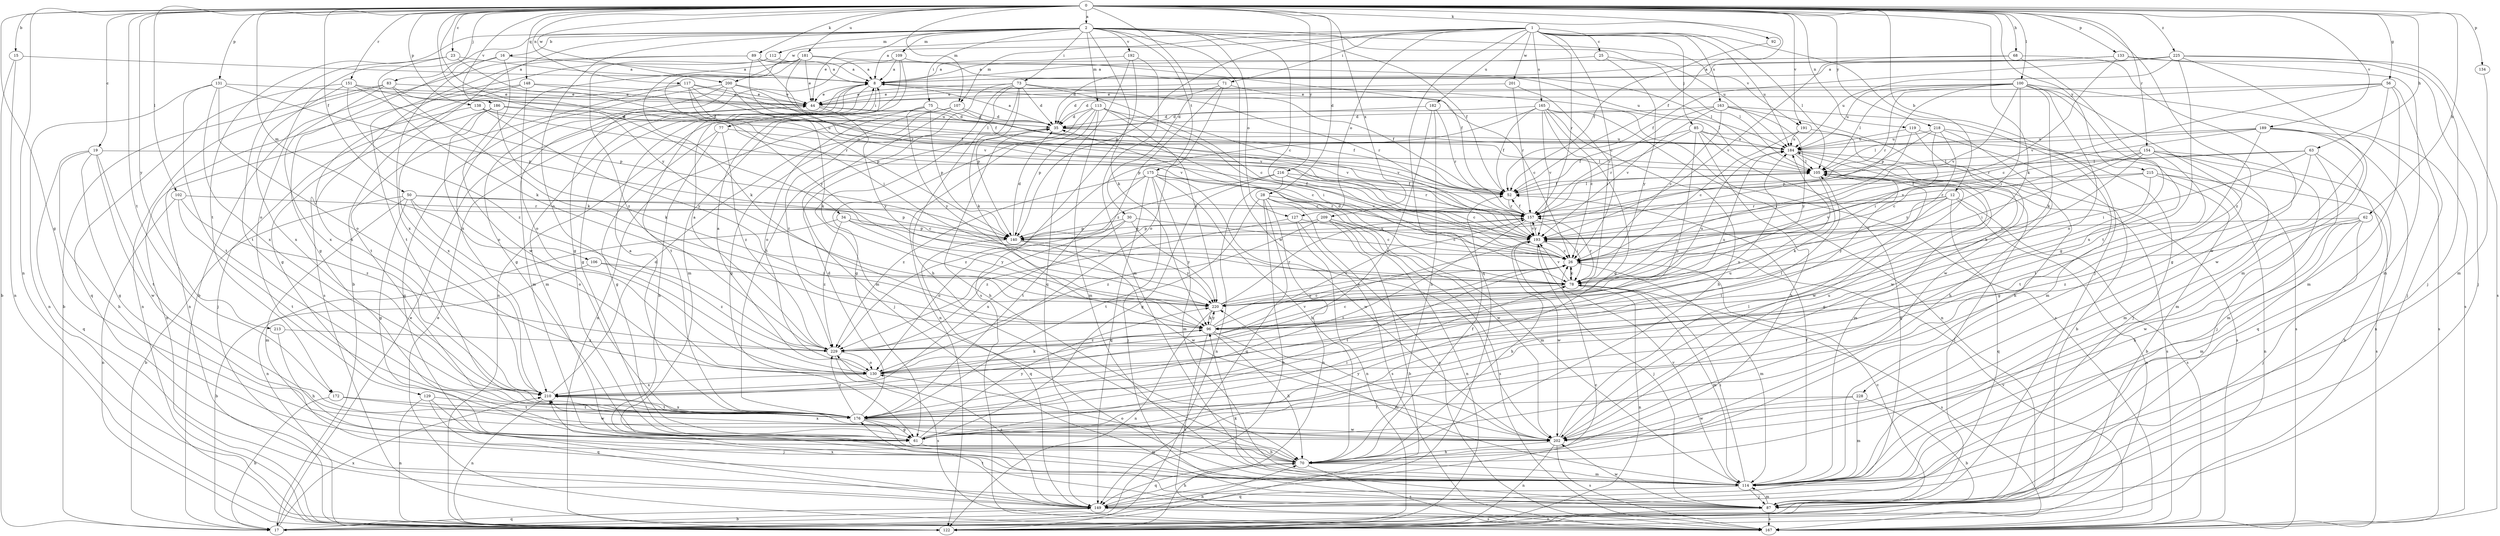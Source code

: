 strict digraph  {
0;
1;
2;
8;
12;
15;
16;
17;
19;
23;
25;
26;
28;
30;
34;
35;
44;
50;
52;
56;
61;
62;
63;
68;
70;
71;
73;
75;
77;
78;
83;
85;
87;
89;
92;
96;
100;
102;
105;
106;
107;
109;
112;
113;
114;
117;
119;
122;
127;
129;
130;
131;
133;
134;
138;
140;
148;
149;
151;
154;
157;
163;
165;
167;
172;
175;
176;
181;
182;
184;
186;
189;
191;
192;
193;
200;
201;
202;
209;
210;
213;
215;
216;
218;
220;
225;
228;
229;
0 -> 2  [label=a];
0 -> 12  [label=b];
0 -> 15  [label=b];
0 -> 19  [label=c];
0 -> 23  [label=c];
0 -> 28  [label=d];
0 -> 30  [label=d];
0 -> 34  [label=d];
0 -> 50  [label=f];
0 -> 52  [label=f];
0 -> 56  [label=g];
0 -> 61  [label=g];
0 -> 62  [label=h];
0 -> 63  [label=h];
0 -> 68  [label=h];
0 -> 83  [label=j];
0 -> 89  [label=k];
0 -> 92  [label=k];
0 -> 96  [label=k];
0 -> 100  [label=l];
0 -> 102  [label=l];
0 -> 106  [label=m];
0 -> 107  [label=m];
0 -> 117  [label=n];
0 -> 119  [label=n];
0 -> 122  [label=n];
0 -> 131  [label=p];
0 -> 133  [label=p];
0 -> 134  [label=p];
0 -> 138  [label=p];
0 -> 148  [label=q];
0 -> 151  [label=r];
0 -> 154  [label=r];
0 -> 172  [label=t];
0 -> 181  [label=u];
0 -> 186  [label=v];
0 -> 189  [label=v];
0 -> 191  [label=v];
0 -> 200  [label=w];
0 -> 209  [label=x];
0 -> 213  [label=y];
0 -> 215  [label=y];
0 -> 216  [label=y];
0 -> 218  [label=y];
0 -> 220  [label=y];
0 -> 225  [label=z];
0 -> 228  [label=z];
1 -> 8  [label=a];
1 -> 25  [label=c];
1 -> 26  [label=c];
1 -> 71  [label=i];
1 -> 85  [label=j];
1 -> 87  [label=j];
1 -> 105  [label=l];
1 -> 107  [label=m];
1 -> 127  [label=o];
1 -> 140  [label=p];
1 -> 149  [label=q];
1 -> 157  [label=r];
1 -> 163  [label=s];
1 -> 165  [label=s];
1 -> 182  [label=u];
1 -> 184  [label=u];
1 -> 200  [label=w];
1 -> 201  [label=w];
2 -> 16  [label=b];
2 -> 17  [label=b];
2 -> 26  [label=c];
2 -> 44  [label=e];
2 -> 52  [label=f];
2 -> 73  [label=i];
2 -> 75  [label=i];
2 -> 96  [label=k];
2 -> 109  [label=m];
2 -> 112  [label=m];
2 -> 113  [label=m];
2 -> 127  [label=o];
2 -> 129  [label=o];
2 -> 130  [label=o];
2 -> 172  [label=t];
2 -> 175  [label=t];
2 -> 184  [label=u];
2 -> 191  [label=v];
2 -> 192  [label=v];
2 -> 202  [label=w];
8 -> 44  [label=e];
8 -> 61  [label=g];
8 -> 77  [label=i];
8 -> 105  [label=l];
8 -> 114  [label=m];
8 -> 157  [label=r];
8 -> 176  [label=t];
12 -> 26  [label=c];
12 -> 122  [label=n];
12 -> 149  [label=q];
12 -> 157  [label=r];
12 -> 167  [label=s];
12 -> 193  [label=v];
12 -> 220  [label=y];
15 -> 8  [label=a];
15 -> 17  [label=b];
15 -> 122  [label=n];
16 -> 8  [label=a];
16 -> 61  [label=g];
16 -> 202  [label=w];
16 -> 210  [label=x];
17 -> 44  [label=e];
17 -> 70  [label=h];
17 -> 149  [label=q];
17 -> 210  [label=x];
19 -> 61  [label=g];
19 -> 70  [label=h];
19 -> 105  [label=l];
19 -> 149  [label=q];
19 -> 176  [label=t];
19 -> 202  [label=w];
23 -> 8  [label=a];
23 -> 96  [label=k];
23 -> 157  [label=r];
23 -> 176  [label=t];
25 -> 8  [label=a];
25 -> 105  [label=l];
25 -> 220  [label=y];
26 -> 78  [label=i];
26 -> 114  [label=m];
26 -> 176  [label=t];
28 -> 17  [label=b];
28 -> 114  [label=m];
28 -> 122  [label=n];
28 -> 149  [label=q];
28 -> 157  [label=r];
28 -> 167  [label=s];
28 -> 176  [label=t];
28 -> 202  [label=w];
30 -> 26  [label=c];
30 -> 130  [label=o];
30 -> 140  [label=p];
30 -> 210  [label=x];
30 -> 220  [label=y];
34 -> 78  [label=i];
34 -> 122  [label=n];
34 -> 140  [label=p];
34 -> 220  [label=y];
34 -> 229  [label=z];
35 -> 8  [label=a];
35 -> 26  [label=c];
35 -> 70  [label=h];
35 -> 184  [label=u];
44 -> 35  [label=d];
44 -> 52  [label=f];
44 -> 220  [label=y];
50 -> 17  [label=b];
50 -> 26  [label=c];
50 -> 61  [label=g];
50 -> 114  [label=m];
50 -> 130  [label=o];
50 -> 140  [label=p];
50 -> 157  [label=r];
52 -> 105  [label=l];
52 -> 157  [label=r];
56 -> 26  [label=c];
56 -> 35  [label=d];
56 -> 44  [label=e];
56 -> 87  [label=j];
56 -> 114  [label=m];
56 -> 202  [label=w];
61 -> 70  [label=h];
61 -> 78  [label=i];
61 -> 220  [label=y];
62 -> 70  [label=h];
62 -> 87  [label=j];
62 -> 114  [label=m];
62 -> 193  [label=v];
62 -> 202  [label=w];
62 -> 229  [label=z];
63 -> 78  [label=i];
63 -> 105  [label=l];
63 -> 114  [label=m];
63 -> 149  [label=q];
63 -> 176  [label=t];
63 -> 193  [label=v];
68 -> 8  [label=a];
68 -> 61  [label=g];
68 -> 193  [label=v];
68 -> 202  [label=w];
70 -> 52  [label=f];
70 -> 114  [label=m];
70 -> 130  [label=o];
70 -> 149  [label=q];
70 -> 167  [label=s];
71 -> 26  [label=c];
71 -> 35  [label=d];
71 -> 44  [label=e];
71 -> 130  [label=o];
71 -> 229  [label=z];
73 -> 26  [label=c];
73 -> 35  [label=d];
73 -> 44  [label=e];
73 -> 52  [label=f];
73 -> 70  [label=h];
73 -> 96  [label=k];
73 -> 114  [label=m];
73 -> 140  [label=p];
73 -> 176  [label=t];
75 -> 35  [label=d];
75 -> 122  [label=n];
75 -> 130  [label=o];
75 -> 140  [label=p];
75 -> 220  [label=y];
77 -> 61  [label=g];
77 -> 70  [label=h];
77 -> 184  [label=u];
77 -> 229  [label=z];
78 -> 26  [label=c];
78 -> 35  [label=d];
78 -> 114  [label=m];
78 -> 122  [label=n];
78 -> 157  [label=r];
78 -> 167  [label=s];
78 -> 193  [label=v];
78 -> 220  [label=y];
83 -> 17  [label=b];
83 -> 44  [label=e];
83 -> 96  [label=k];
83 -> 122  [label=n];
83 -> 157  [label=r];
83 -> 210  [label=x];
85 -> 52  [label=f];
85 -> 70  [label=h];
85 -> 130  [label=o];
85 -> 149  [label=q];
85 -> 157  [label=r];
85 -> 184  [label=u];
85 -> 202  [label=w];
87 -> 26  [label=c];
87 -> 96  [label=k];
87 -> 105  [label=l];
87 -> 114  [label=m];
87 -> 122  [label=n];
87 -> 167  [label=s];
87 -> 202  [label=w];
87 -> 210  [label=x];
89 -> 8  [label=a];
89 -> 17  [label=b];
89 -> 52  [label=f];
89 -> 176  [label=t];
89 -> 184  [label=u];
89 -> 193  [label=v];
92 -> 52  [label=f];
96 -> 26  [label=c];
96 -> 70  [label=h];
96 -> 114  [label=m];
96 -> 157  [label=r];
96 -> 167  [label=s];
96 -> 184  [label=u];
96 -> 220  [label=y];
96 -> 229  [label=z];
100 -> 44  [label=e];
100 -> 61  [label=g];
100 -> 78  [label=i];
100 -> 96  [label=k];
100 -> 105  [label=l];
100 -> 130  [label=o];
100 -> 140  [label=p];
100 -> 157  [label=r];
100 -> 167  [label=s];
100 -> 184  [label=u];
100 -> 193  [label=v];
100 -> 210  [label=x];
102 -> 122  [label=n];
102 -> 157  [label=r];
102 -> 176  [label=t];
102 -> 229  [label=z];
105 -> 52  [label=f];
105 -> 96  [label=k];
105 -> 167  [label=s];
106 -> 17  [label=b];
106 -> 78  [label=i];
106 -> 229  [label=z];
107 -> 35  [label=d];
107 -> 61  [label=g];
107 -> 87  [label=j];
107 -> 193  [label=v];
107 -> 229  [label=z];
109 -> 8  [label=a];
109 -> 52  [label=f];
109 -> 61  [label=g];
109 -> 114  [label=m];
109 -> 122  [label=n];
112 -> 8  [label=a];
112 -> 167  [label=s];
112 -> 229  [label=z];
113 -> 35  [label=d];
113 -> 61  [label=g];
113 -> 78  [label=i];
113 -> 114  [label=m];
113 -> 122  [label=n];
113 -> 140  [label=p];
113 -> 193  [label=v];
113 -> 220  [label=y];
114 -> 52  [label=f];
114 -> 78  [label=i];
114 -> 87  [label=j];
114 -> 149  [label=q];
114 -> 193  [label=v];
117 -> 44  [label=e];
117 -> 52  [label=f];
117 -> 61  [label=g];
117 -> 78  [label=i];
117 -> 105  [label=l];
117 -> 140  [label=p];
117 -> 176  [label=t];
119 -> 17  [label=b];
119 -> 70  [label=h];
119 -> 78  [label=i];
119 -> 184  [label=u];
127 -> 122  [label=n];
127 -> 167  [label=s];
127 -> 193  [label=v];
127 -> 229  [label=z];
129 -> 87  [label=j];
129 -> 122  [label=n];
129 -> 149  [label=q];
129 -> 176  [label=t];
130 -> 8  [label=a];
130 -> 96  [label=k];
130 -> 105  [label=l];
130 -> 184  [label=u];
130 -> 193  [label=v];
130 -> 210  [label=x];
131 -> 44  [label=e];
131 -> 122  [label=n];
131 -> 130  [label=o];
131 -> 140  [label=p];
131 -> 176  [label=t];
131 -> 210  [label=x];
133 -> 8  [label=a];
133 -> 35  [label=d];
133 -> 87  [label=j];
133 -> 114  [label=m];
133 -> 193  [label=v];
134 -> 114  [label=m];
138 -> 35  [label=d];
138 -> 122  [label=n];
138 -> 193  [label=v];
138 -> 220  [label=y];
140 -> 35  [label=d];
140 -> 149  [label=q];
140 -> 202  [label=w];
140 -> 220  [label=y];
148 -> 44  [label=e];
148 -> 122  [label=n];
148 -> 130  [label=o];
148 -> 184  [label=u];
148 -> 210  [label=x];
149 -> 17  [label=b];
149 -> 26  [label=c];
149 -> 70  [label=h];
149 -> 167  [label=s];
149 -> 176  [label=t];
149 -> 229  [label=z];
151 -> 44  [label=e];
151 -> 140  [label=p];
151 -> 149  [label=q];
151 -> 184  [label=u];
151 -> 210  [label=x];
151 -> 229  [label=z];
154 -> 17  [label=b];
154 -> 26  [label=c];
154 -> 61  [label=g];
154 -> 78  [label=i];
154 -> 87  [label=j];
154 -> 96  [label=k];
154 -> 105  [label=l];
154 -> 114  [label=m];
157 -> 52  [label=f];
157 -> 78  [label=i];
157 -> 140  [label=p];
157 -> 176  [label=t];
157 -> 193  [label=v];
163 -> 26  [label=c];
163 -> 35  [label=d];
163 -> 114  [label=m];
163 -> 157  [label=r];
163 -> 193  [label=v];
163 -> 202  [label=w];
163 -> 220  [label=y];
165 -> 26  [label=c];
165 -> 35  [label=d];
165 -> 52  [label=f];
165 -> 61  [label=g];
165 -> 70  [label=h];
165 -> 122  [label=n];
165 -> 140  [label=p];
165 -> 167  [label=s];
165 -> 193  [label=v];
167 -> 44  [label=e];
167 -> 193  [label=v];
172 -> 17  [label=b];
172 -> 176  [label=t];
172 -> 202  [label=w];
175 -> 52  [label=f];
175 -> 70  [label=h];
175 -> 87  [label=j];
175 -> 114  [label=m];
175 -> 149  [label=q];
175 -> 176  [label=t];
175 -> 193  [label=v];
175 -> 202  [label=w];
175 -> 229  [label=z];
176 -> 8  [label=a];
176 -> 35  [label=d];
176 -> 61  [label=g];
176 -> 105  [label=l];
176 -> 114  [label=m];
176 -> 202  [label=w];
176 -> 210  [label=x];
176 -> 229  [label=z];
181 -> 8  [label=a];
181 -> 44  [label=e];
181 -> 96  [label=k];
181 -> 105  [label=l];
181 -> 193  [label=v];
181 -> 210  [label=x];
181 -> 220  [label=y];
182 -> 35  [label=d];
182 -> 70  [label=h];
182 -> 157  [label=r];
182 -> 210  [label=x];
184 -> 105  [label=l];
184 -> 114  [label=m];
184 -> 167  [label=s];
184 -> 202  [label=w];
186 -> 35  [label=d];
186 -> 87  [label=j];
186 -> 96  [label=k];
186 -> 130  [label=o];
186 -> 184  [label=u];
186 -> 210  [label=x];
189 -> 105  [label=l];
189 -> 114  [label=m];
189 -> 122  [label=n];
189 -> 157  [label=r];
189 -> 167  [label=s];
189 -> 176  [label=t];
189 -> 184  [label=u];
191 -> 26  [label=c];
191 -> 167  [label=s];
191 -> 184  [label=u];
192 -> 8  [label=a];
192 -> 114  [label=m];
192 -> 149  [label=q];
192 -> 167  [label=s];
193 -> 26  [label=c];
193 -> 70  [label=h];
193 -> 87  [label=j];
193 -> 157  [label=r];
193 -> 202  [label=w];
200 -> 44  [label=e];
200 -> 61  [label=g];
200 -> 96  [label=k];
200 -> 114  [label=m];
200 -> 149  [label=q];
200 -> 193  [label=v];
201 -> 44  [label=e];
201 -> 78  [label=i];
201 -> 157  [label=r];
202 -> 70  [label=h];
202 -> 105  [label=l];
202 -> 122  [label=n];
202 -> 167  [label=s];
202 -> 184  [label=u];
202 -> 210  [label=x];
202 -> 220  [label=y];
209 -> 17  [label=b];
209 -> 26  [label=c];
209 -> 122  [label=n];
209 -> 140  [label=p];
209 -> 167  [label=s];
209 -> 229  [label=z];
210 -> 35  [label=d];
210 -> 122  [label=n];
210 -> 176  [label=t];
210 -> 184  [label=u];
213 -> 70  [label=h];
213 -> 229  [label=z];
215 -> 17  [label=b];
215 -> 52  [label=f];
215 -> 61  [label=g];
215 -> 122  [label=n];
215 -> 157  [label=r];
215 -> 167  [label=s];
216 -> 26  [label=c];
216 -> 52  [label=f];
216 -> 61  [label=g];
216 -> 122  [label=n];
216 -> 157  [label=r];
216 -> 229  [label=z];
218 -> 70  [label=h];
218 -> 78  [label=i];
218 -> 87  [label=j];
218 -> 140  [label=p];
218 -> 184  [label=u];
218 -> 220  [label=y];
220 -> 26  [label=c];
220 -> 96  [label=k];
220 -> 122  [label=n];
220 -> 157  [label=r];
220 -> 184  [label=u];
225 -> 8  [label=a];
225 -> 52  [label=f];
225 -> 87  [label=j];
225 -> 114  [label=m];
225 -> 167  [label=s];
225 -> 176  [label=t];
225 -> 184  [label=u];
228 -> 17  [label=b];
228 -> 114  [label=m];
228 -> 176  [label=t];
228 -> 202  [label=w];
229 -> 8  [label=a];
229 -> 26  [label=c];
229 -> 130  [label=o];
229 -> 167  [label=s];
}
